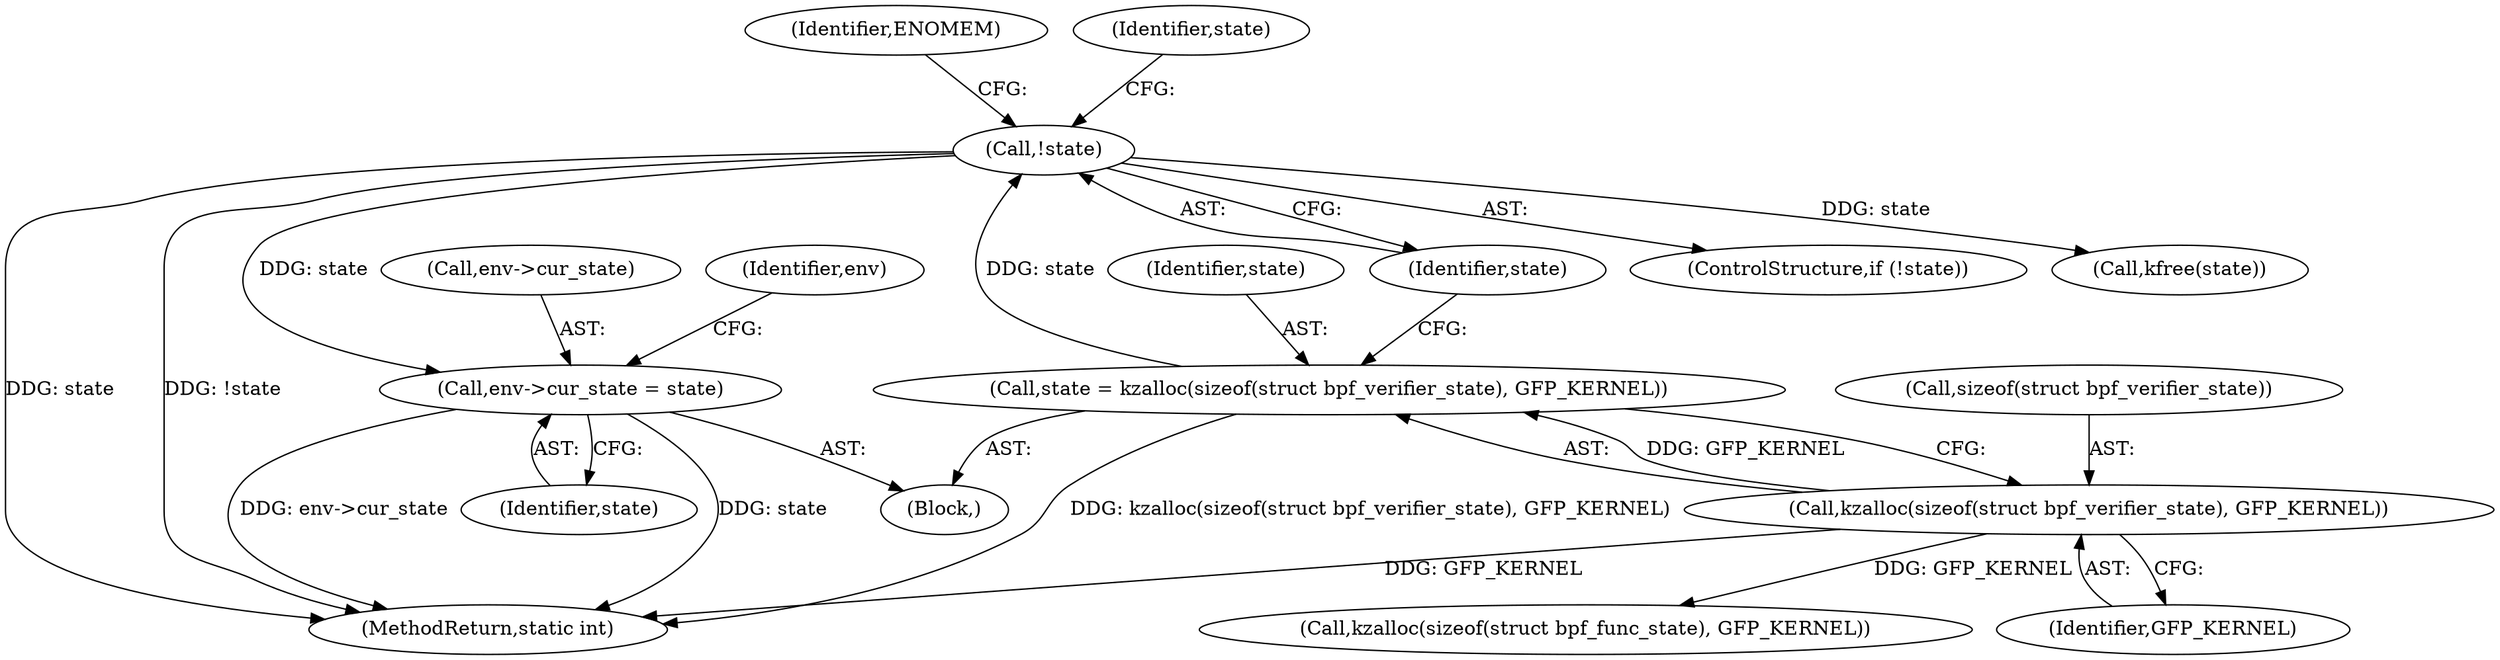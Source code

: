 digraph "0_linux_979d63d50c0c0f7bc537bf821e056cc9fe5abd38_2@pointer" {
"1000196" [label="(Call,env->cur_state = state)"];
"1000158" [label="(Call,!state)"];
"1000151" [label="(Call,state = kzalloc(sizeof(struct bpf_verifier_state), GFP_KERNEL))"];
"1000153" [label="(Call,kzalloc(sizeof(struct bpf_verifier_state), GFP_KERNEL))"];
"1000154" [label="(Call,sizeof(struct bpf_verifier_state))"];
"1000197" [label="(Call,env->cur_state)"];
"1000153" [label="(Call,kzalloc(sizeof(struct bpf_verifier_state), GFP_KERNEL))"];
"1000157" [label="(ControlStructure,if (!state))"];
"1000179" [label="(Call,kzalloc(sizeof(struct bpf_func_state), GFP_KERNEL))"];
"1000152" [label="(Identifier,state)"];
"1000159" [label="(Identifier,state)"];
"1000196" [label="(Call,env->cur_state = state)"];
"1000162" [label="(Identifier,ENOMEM)"];
"1001174" [label="(MethodReturn,static int)"];
"1000165" [label="(Identifier,state)"];
"1000191" [label="(Call,kfree(state))"];
"1000158" [label="(Call,!state)"];
"1000156" [label="(Identifier,GFP_KERNEL)"];
"1000151" [label="(Call,state = kzalloc(sizeof(struct bpf_verifier_state), GFP_KERNEL))"];
"1000118" [label="(Block,)"];
"1000202" [label="(Identifier,env)"];
"1000200" [label="(Identifier,state)"];
"1000196" -> "1000118"  [label="AST: "];
"1000196" -> "1000200"  [label="CFG: "];
"1000197" -> "1000196"  [label="AST: "];
"1000200" -> "1000196"  [label="AST: "];
"1000202" -> "1000196"  [label="CFG: "];
"1000196" -> "1001174"  [label="DDG: state"];
"1000196" -> "1001174"  [label="DDG: env->cur_state"];
"1000158" -> "1000196"  [label="DDG: state"];
"1000158" -> "1000157"  [label="AST: "];
"1000158" -> "1000159"  [label="CFG: "];
"1000159" -> "1000158"  [label="AST: "];
"1000162" -> "1000158"  [label="CFG: "];
"1000165" -> "1000158"  [label="CFG: "];
"1000158" -> "1001174"  [label="DDG: state"];
"1000158" -> "1001174"  [label="DDG: !state"];
"1000151" -> "1000158"  [label="DDG: state"];
"1000158" -> "1000191"  [label="DDG: state"];
"1000151" -> "1000118"  [label="AST: "];
"1000151" -> "1000153"  [label="CFG: "];
"1000152" -> "1000151"  [label="AST: "];
"1000153" -> "1000151"  [label="AST: "];
"1000159" -> "1000151"  [label="CFG: "];
"1000151" -> "1001174"  [label="DDG: kzalloc(sizeof(struct bpf_verifier_state), GFP_KERNEL)"];
"1000153" -> "1000151"  [label="DDG: GFP_KERNEL"];
"1000153" -> "1000156"  [label="CFG: "];
"1000154" -> "1000153"  [label="AST: "];
"1000156" -> "1000153"  [label="AST: "];
"1000153" -> "1001174"  [label="DDG: GFP_KERNEL"];
"1000153" -> "1000179"  [label="DDG: GFP_KERNEL"];
}
